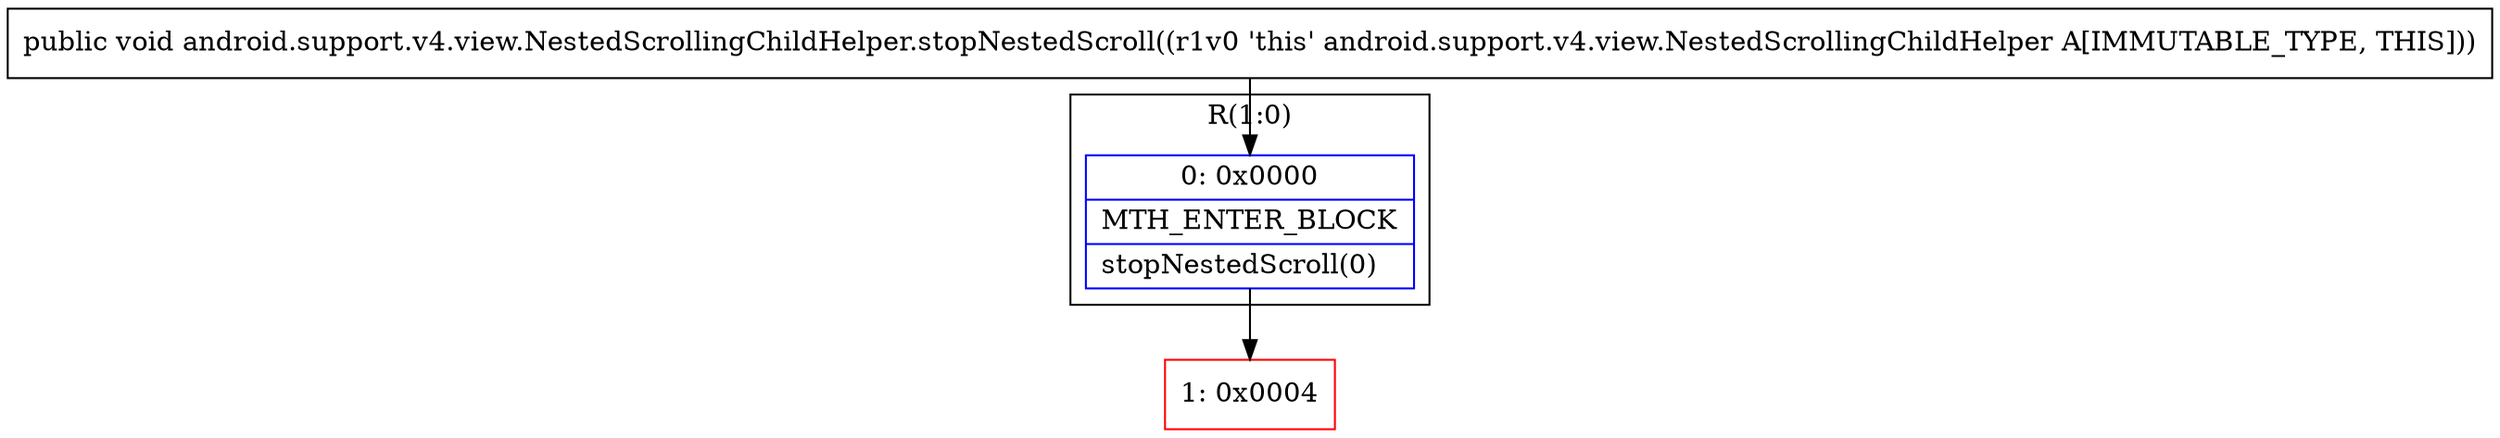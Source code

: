 digraph "CFG forandroid.support.v4.view.NestedScrollingChildHelper.stopNestedScroll()V" {
subgraph cluster_Region_1306993467 {
label = "R(1:0)";
node [shape=record,color=blue];
Node_0 [shape=record,label="{0\:\ 0x0000|MTH_ENTER_BLOCK\l|stopNestedScroll(0)\l}"];
}
Node_1 [shape=record,color=red,label="{1\:\ 0x0004}"];
MethodNode[shape=record,label="{public void android.support.v4.view.NestedScrollingChildHelper.stopNestedScroll((r1v0 'this' android.support.v4.view.NestedScrollingChildHelper A[IMMUTABLE_TYPE, THIS])) }"];
MethodNode -> Node_0;
Node_0 -> Node_1;
}

